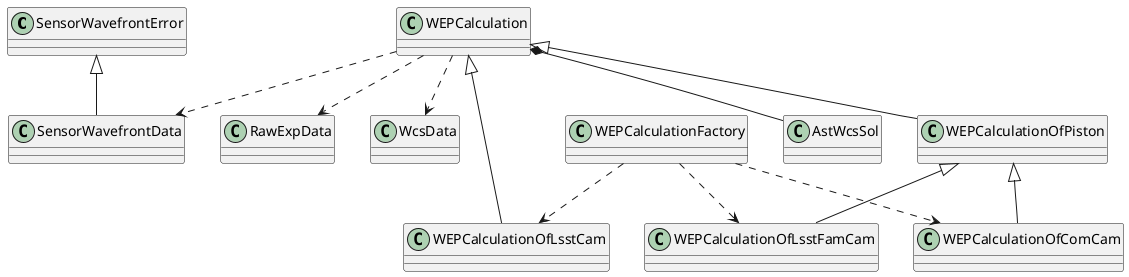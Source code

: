 @startuml
SensorWavefrontError <|-- SensorWavefrontData
WEPCalculation *-- AstWcsSol
WEPCalculation ..> RawExpData
WEPCalculation ..> WcsData
WEPCalculation ..> SensorWavefrontData
WEPCalculation <|-- WEPCalculationOfLsstCam
WEPCalculation <|-- WEPCalculationOfPiston
WEPCalculationOfPiston <|-- WEPCalculationOfLsstFamCam
WEPCalculationOfPiston <|-- WEPCalculationOfComCam
WEPCalculationFactory ..> WEPCalculationOfLsstCam
WEPCalculationFactory ..> WEPCalculationOfLsstFamCam
WEPCalculationFactory ..> WEPCalculationOfComCam
@enduml
